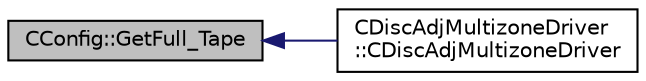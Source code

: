 digraph "CConfig::GetFull_Tape"
{
  edge [fontname="Helvetica",fontsize="10",labelfontname="Helvetica",labelfontsize="10"];
  node [fontname="Helvetica",fontsize="10",shape=record];
  rankdir="LR";
  Node3430 [label="CConfig::GetFull_Tape",height=0.2,width=0.4,color="black", fillcolor="grey75", style="filled", fontcolor="black"];
  Node3430 -> Node3431 [dir="back",color="midnightblue",fontsize="10",style="solid",fontname="Helvetica"];
  Node3431 [label="CDiscAdjMultizoneDriver\l::CDiscAdjMultizoneDriver",height=0.2,width=0.4,color="black", fillcolor="white", style="filled",URL="$class_c_disc_adj_multizone_driver.html#a4cfdd2d2d3b7cc7a40052d13d918da2f",tooltip="Constructor of the class. "];
}
